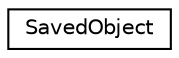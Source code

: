 digraph "Graphical Class Hierarchy"
{
  edge [fontname="Helvetica",fontsize="10",labelfontname="Helvetica",labelfontsize="10"];
  node [fontname="Helvetica",fontsize="10",shape=record];
  rankdir="LR";
  Node1 [label="SavedObject",height=0.2,width=0.4,color="black", fillcolor="white", style="filled",URL="$classSavedObject.html"];
}
